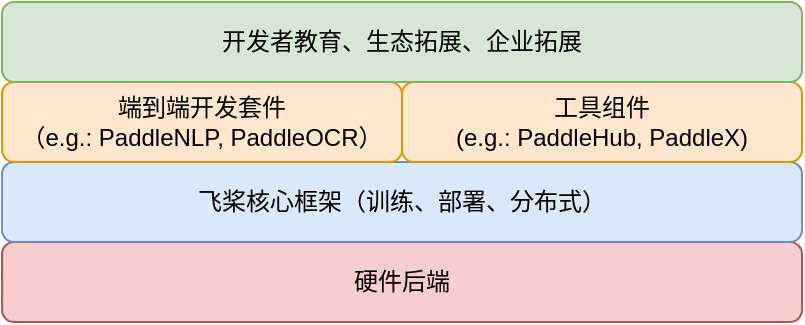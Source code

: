 <mxfile version="14.9.6" type="github"><diagram id="up9QKdOea-HKqZMQfAZH" name="Page-1"><mxGraphModel dx="946" dy="614" grid="1" gridSize="10" guides="1" tooltips="1" connect="1" arrows="1" fold="1" page="1" pageScale="1" pageWidth="827" pageHeight="1169" math="0" shadow="0"><root><mxCell id="0"/><mxCell id="1" parent="0"/><mxCell id="UkFnHVTd0OP4hVO1wuu8-1" value="硬件后端" style="rounded=1;whiteSpace=wrap;html=1;fillColor=#f8cecc;strokeColor=#b85450;" vertex="1" parent="1"><mxGeometry x="160" y="680" width="400" height="40" as="geometry"/></mxCell><mxCell id="UkFnHVTd0OP4hVO1wuu8-2" value="飞桨核心框架（训练、部署、分布式）" style="rounded=1;whiteSpace=wrap;html=1;fillColor=#dae8fc;strokeColor=#6c8ebf;" vertex="1" parent="1"><mxGeometry x="160" y="640" width="400" height="40" as="geometry"/></mxCell><mxCell id="UkFnHVTd0OP4hVO1wuu8-3" value="端到端开发套件&lt;br&gt;（e.g.: PaddleNLP, PaddleOCR）" style="rounded=1;whiteSpace=wrap;html=1;fillColor=#ffe6cc;strokeColor=#d79b00;" vertex="1" parent="1"><mxGeometry x="160" y="600" width="200" height="40" as="geometry"/></mxCell><mxCell id="UkFnHVTd0OP4hVO1wuu8-4" value="工具组件&lt;br&gt;(e.g.: PaddleHub, PaddleX)" style="rounded=1;whiteSpace=wrap;html=1;fillColor=#ffe6cc;strokeColor=#d79b00;" vertex="1" parent="1"><mxGeometry x="360" y="600" width="200" height="40" as="geometry"/></mxCell><mxCell id="UkFnHVTd0OP4hVO1wuu8-5" value="开发者教育、生态拓展、企业拓展" style="rounded=1;whiteSpace=wrap;html=1;fillColor=#d5e8d4;strokeColor=#82b366;" vertex="1" parent="1"><mxGeometry x="160" y="560" width="400" height="40" as="geometry"/></mxCell></root></mxGraphModel></diagram></mxfile>